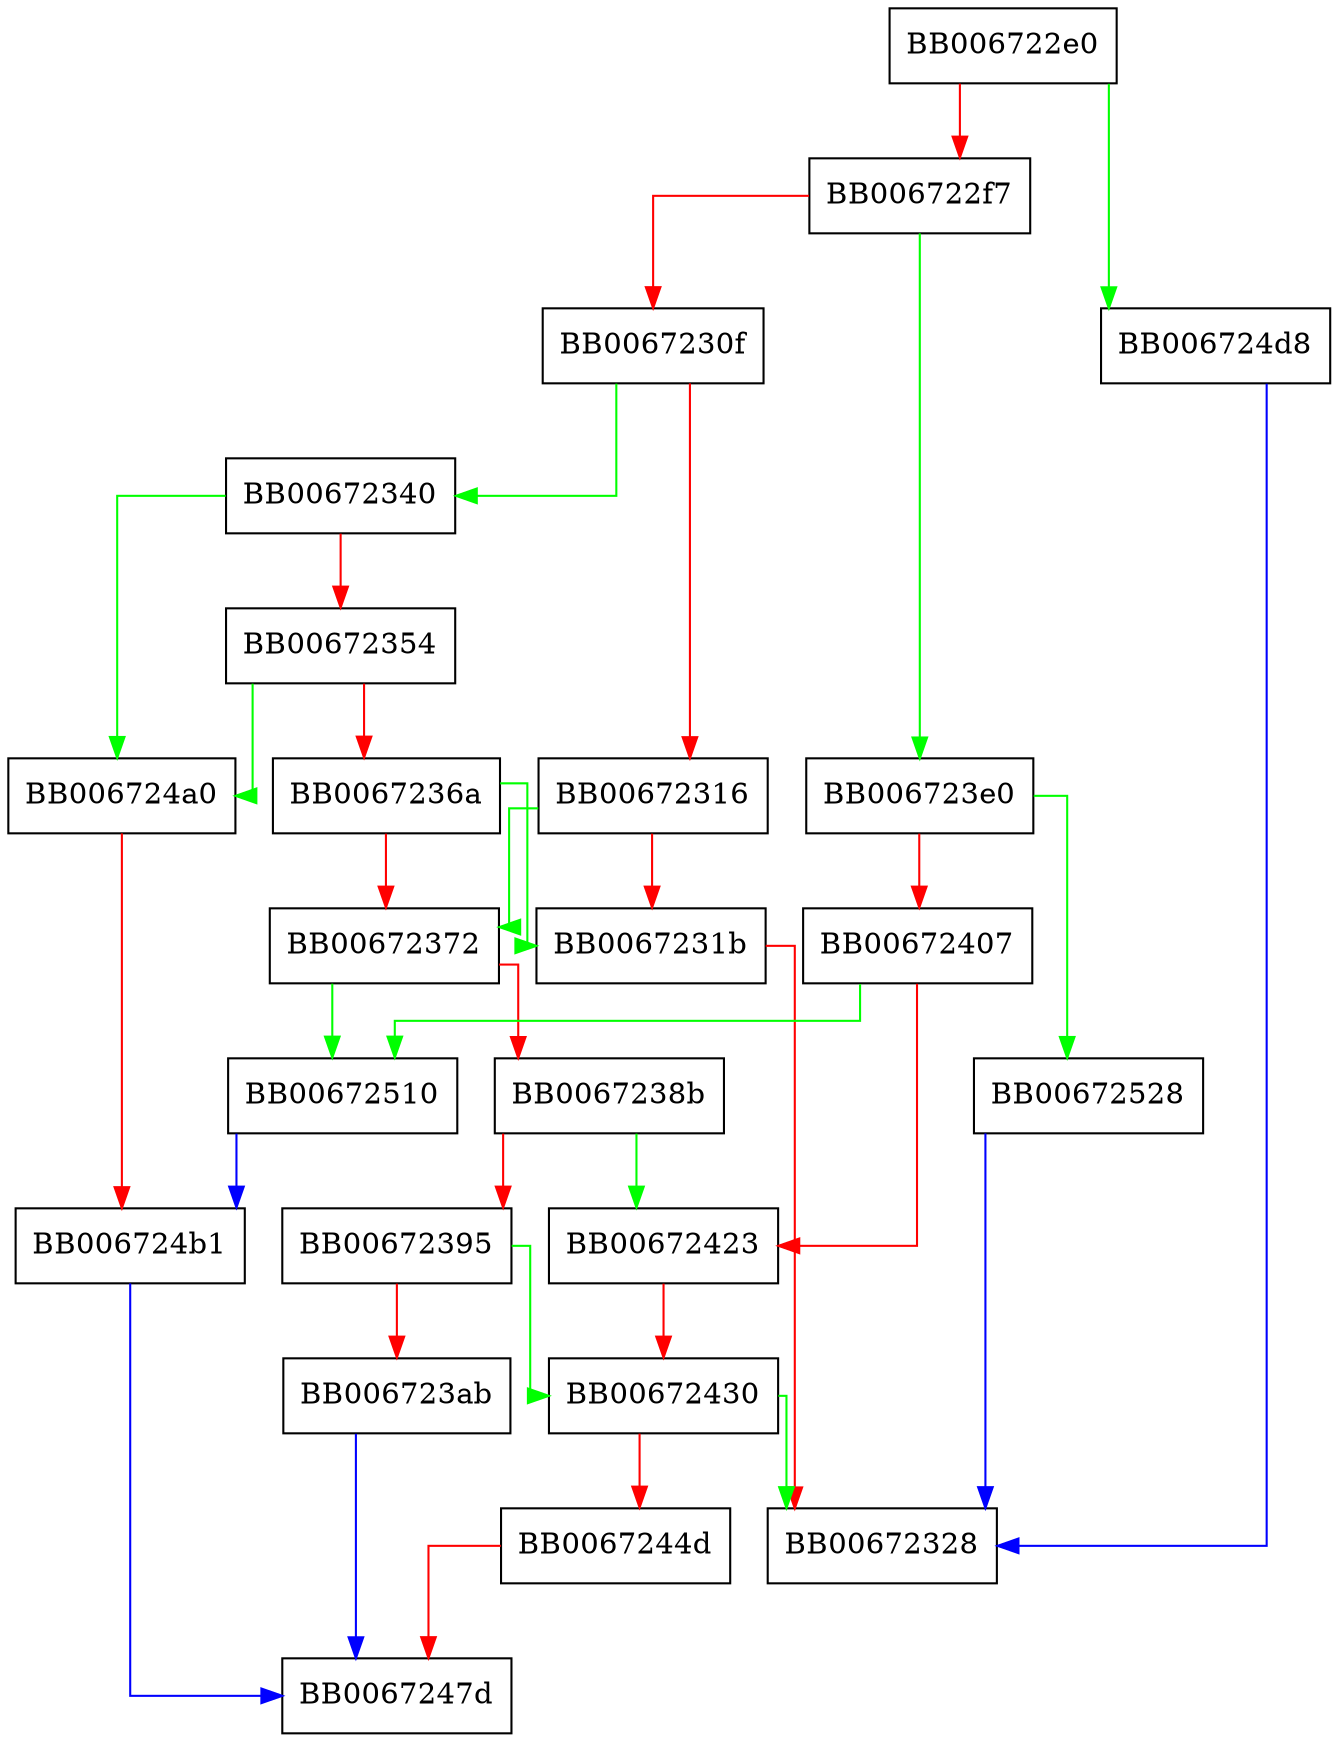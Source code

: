 digraph X509_ATTRIBUTE_set1_data {
  node [shape="box"];
  graph [splines=ortho];
  BB006722e0 -> BB006724d8 [color="green"];
  BB006722e0 -> BB006722f7 [color="red"];
  BB006722f7 -> BB006723e0 [color="green"];
  BB006722f7 -> BB0067230f [color="red"];
  BB0067230f -> BB00672340 [color="green"];
  BB0067230f -> BB00672316 [color="red"];
  BB00672316 -> BB00672372 [color="green"];
  BB00672316 -> BB0067231b [color="red"];
  BB0067231b -> BB00672328 [color="red"];
  BB00672340 -> BB006724a0 [color="green"];
  BB00672340 -> BB00672354 [color="red"];
  BB00672354 -> BB006724a0 [color="green"];
  BB00672354 -> BB0067236a [color="red"];
  BB0067236a -> BB0067231b [color="green"];
  BB0067236a -> BB00672372 [color="red"];
  BB00672372 -> BB00672510 [color="green"];
  BB00672372 -> BB0067238b [color="red"];
  BB0067238b -> BB00672423 [color="green"];
  BB0067238b -> BB00672395 [color="red"];
  BB00672395 -> BB00672430 [color="green"];
  BB00672395 -> BB006723ab [color="red"];
  BB006723ab -> BB0067247d [color="blue"];
  BB006723e0 -> BB00672528 [color="green"];
  BB006723e0 -> BB00672407 [color="red"];
  BB00672407 -> BB00672510 [color="green"];
  BB00672407 -> BB00672423 [color="red"];
  BB00672423 -> BB00672430 [color="red"];
  BB00672430 -> BB00672328 [color="green"];
  BB00672430 -> BB0067244d [color="red"];
  BB0067244d -> BB0067247d [color="red"];
  BB006724a0 -> BB006724b1 [color="red"];
  BB006724b1 -> BB0067247d [color="blue"];
  BB006724d8 -> BB00672328 [color="blue"];
  BB00672510 -> BB006724b1 [color="blue"];
  BB00672528 -> BB00672328 [color="blue"];
}
